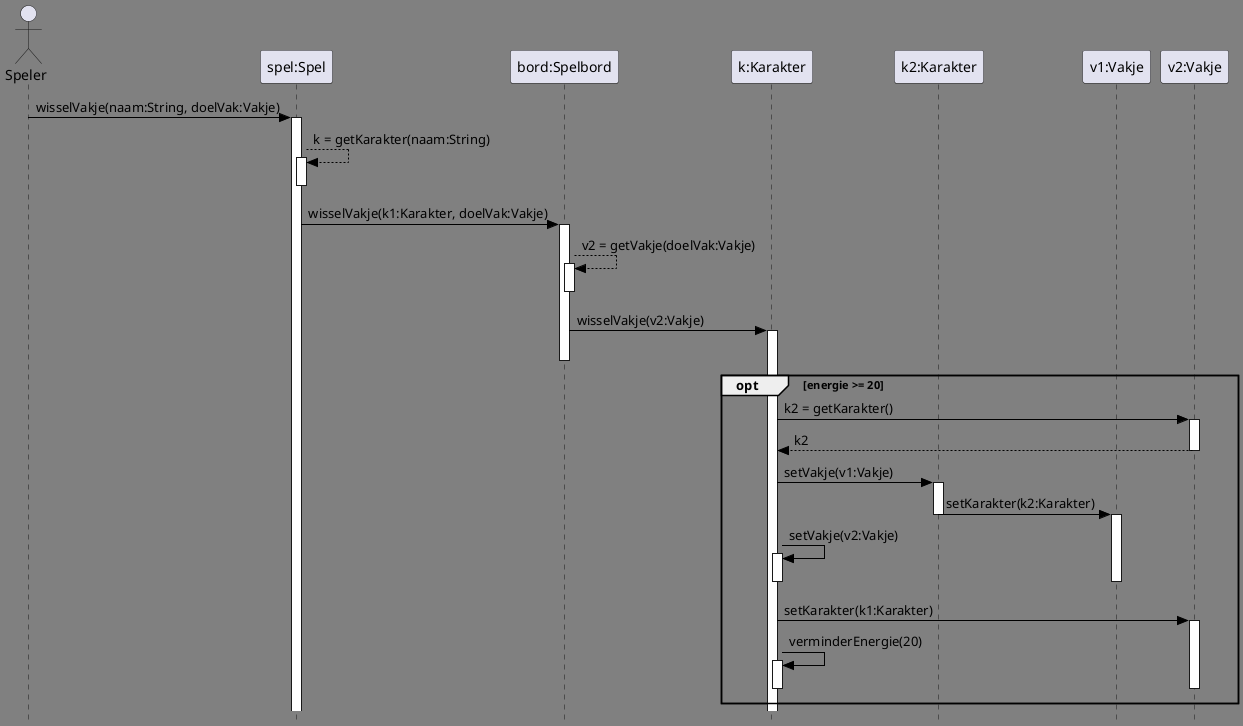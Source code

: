 @startuml
@startuml sequence diagram van teleporteer methode
'https://plantuml.com/sequence-diagram
skinparam style strictuml
skinparam class {
BackgroundColor LightGrey
ArrowColor Black
BorderColor Black
BackgroundColor<<Foo>> DarkGrey
}

skinparam backgroundcolor Gray
skinparam stereotypeCBackgroundColor YellowGreen

actor Speler
participant Spel as "spel:Spel"
participant Bord as "bord:Spelbord"
participant Bob as "k:Karakter"
participant Alice as "k2:Karakter"
participant v1 as "v1:Vakje"
participant v2 as "v2:Vakje"

Speler -> Spel ++: wisselVakje(naam:String, doelVak:Vakje)
Spel --> Spel ++--: k = getKarakter(naam:String)
Spel -> Bord ++:wisselVakje(k1:Karakter, doelVak:Vakje)
Bord --> Bord ++--: v2 = getVakje(doelVak:Vakje)
Bord -> Bob ++ : wisselVakje(v2:Vakje)
deactivate Bord
opt energie >= 20
    Bob -> v2 ++ : k2 = getKarakter()
    return k2
    Bob -> Alice ++: setVakje(v1:Vakje)
    Alice -> v1 --: setKarakter(k2:Karakter)
    activate v1
    Bob -> Bob ++--: setVakje(v2:Vakje)
    deactivate v1
    Bob -> v2 : setKarakter(k1:Karakter)
    activate v2
    Bob -> Bob ++--: verminderEnergie(20)
    deactivate v2

end
@enduml